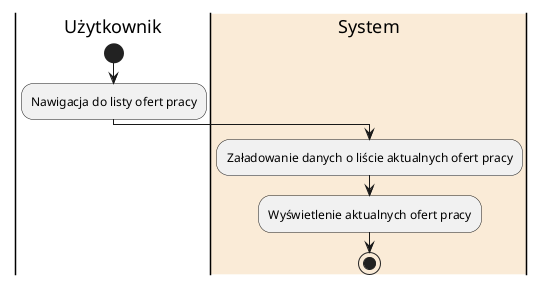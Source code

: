 @startuml
|Użytkownik|
start
:Nawigacja do listy ofert pracy;
|#AntiqueWhite|System|
:Załadowanie danych o liście aktualnych ofert pracy;
|#AntiqueWhite|System|
:Wyświetlenie aktualnych ofert pracy;
stop
@enduml